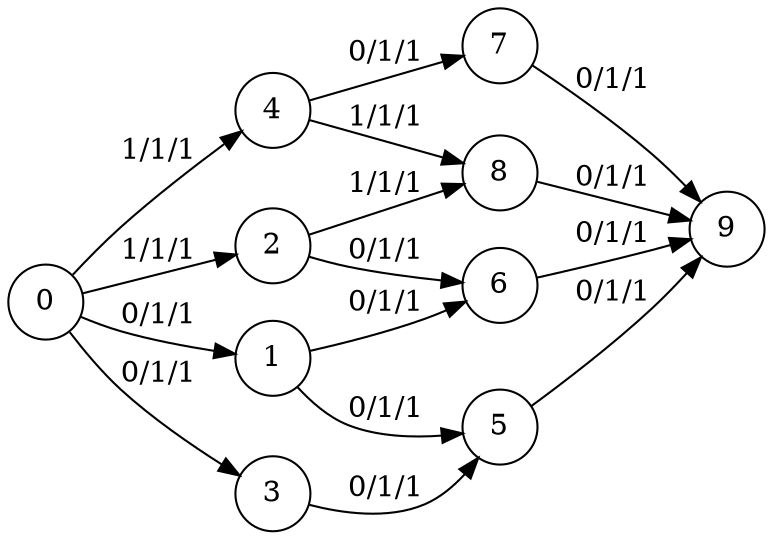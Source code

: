 digraph finite_state_machine {
  	rankdir=LR;
 	size="8,5";
  	node [shape = circle];
  	  	8 -> 9 [ label = "0/1/1" ];
  	  	7 -> 9 [ label = "0/1/1" ];
  	  	6 -> 9 [ label = "0/1/1" ];
  	  	5 -> 9 [ label = "0/1/1" ];
  	  	3 -> 5 [ label = "0/1/1" ];
  	  	1 -> 6 [ label = "0/1/1" ];
  	  	1 -> 5 [ label = "0/1/1" ];
  	  	4 -> 7 [ label = "0/1/1" ];
  	  	4 -> 8 [ label = "1/1/1" ];
  	  	0 -> 3 [ label = "0/1/1" ];
  	  	0 -> 1 [ label = "0/1/1" ];
  	  	0 -> 4 [ label = "1/1/1" ];
  	  	0 -> 2 [ label = "1/1/1" ];
  	  	2 -> 6 [ label = "0/1/1" ];
  	  	2 -> 8 [ label = "1/1/1" ];
}